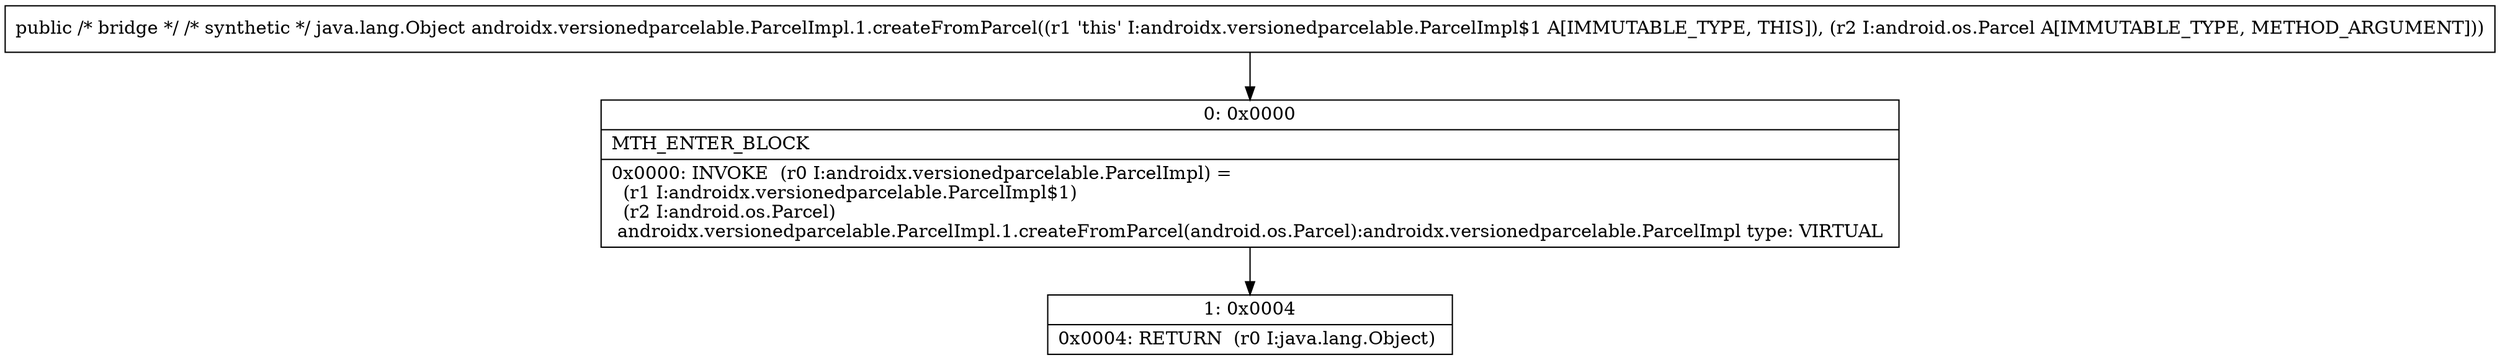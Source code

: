 digraph "CFG forandroidx.versionedparcelable.ParcelImpl.1.createFromParcel(Landroid\/os\/Parcel;)Ljava\/lang\/Object;" {
Node_0 [shape=record,label="{0\:\ 0x0000|MTH_ENTER_BLOCK\l|0x0000: INVOKE  (r0 I:androidx.versionedparcelable.ParcelImpl) = \l  (r1 I:androidx.versionedparcelable.ParcelImpl$1)\l  (r2 I:android.os.Parcel)\l androidx.versionedparcelable.ParcelImpl.1.createFromParcel(android.os.Parcel):androidx.versionedparcelable.ParcelImpl type: VIRTUAL \l}"];
Node_1 [shape=record,label="{1\:\ 0x0004|0x0004: RETURN  (r0 I:java.lang.Object) \l}"];
MethodNode[shape=record,label="{public \/* bridge *\/ \/* synthetic *\/ java.lang.Object androidx.versionedparcelable.ParcelImpl.1.createFromParcel((r1 'this' I:androidx.versionedparcelable.ParcelImpl$1 A[IMMUTABLE_TYPE, THIS]), (r2 I:android.os.Parcel A[IMMUTABLE_TYPE, METHOD_ARGUMENT])) }"];
MethodNode -> Node_0;
Node_0 -> Node_1;
}

